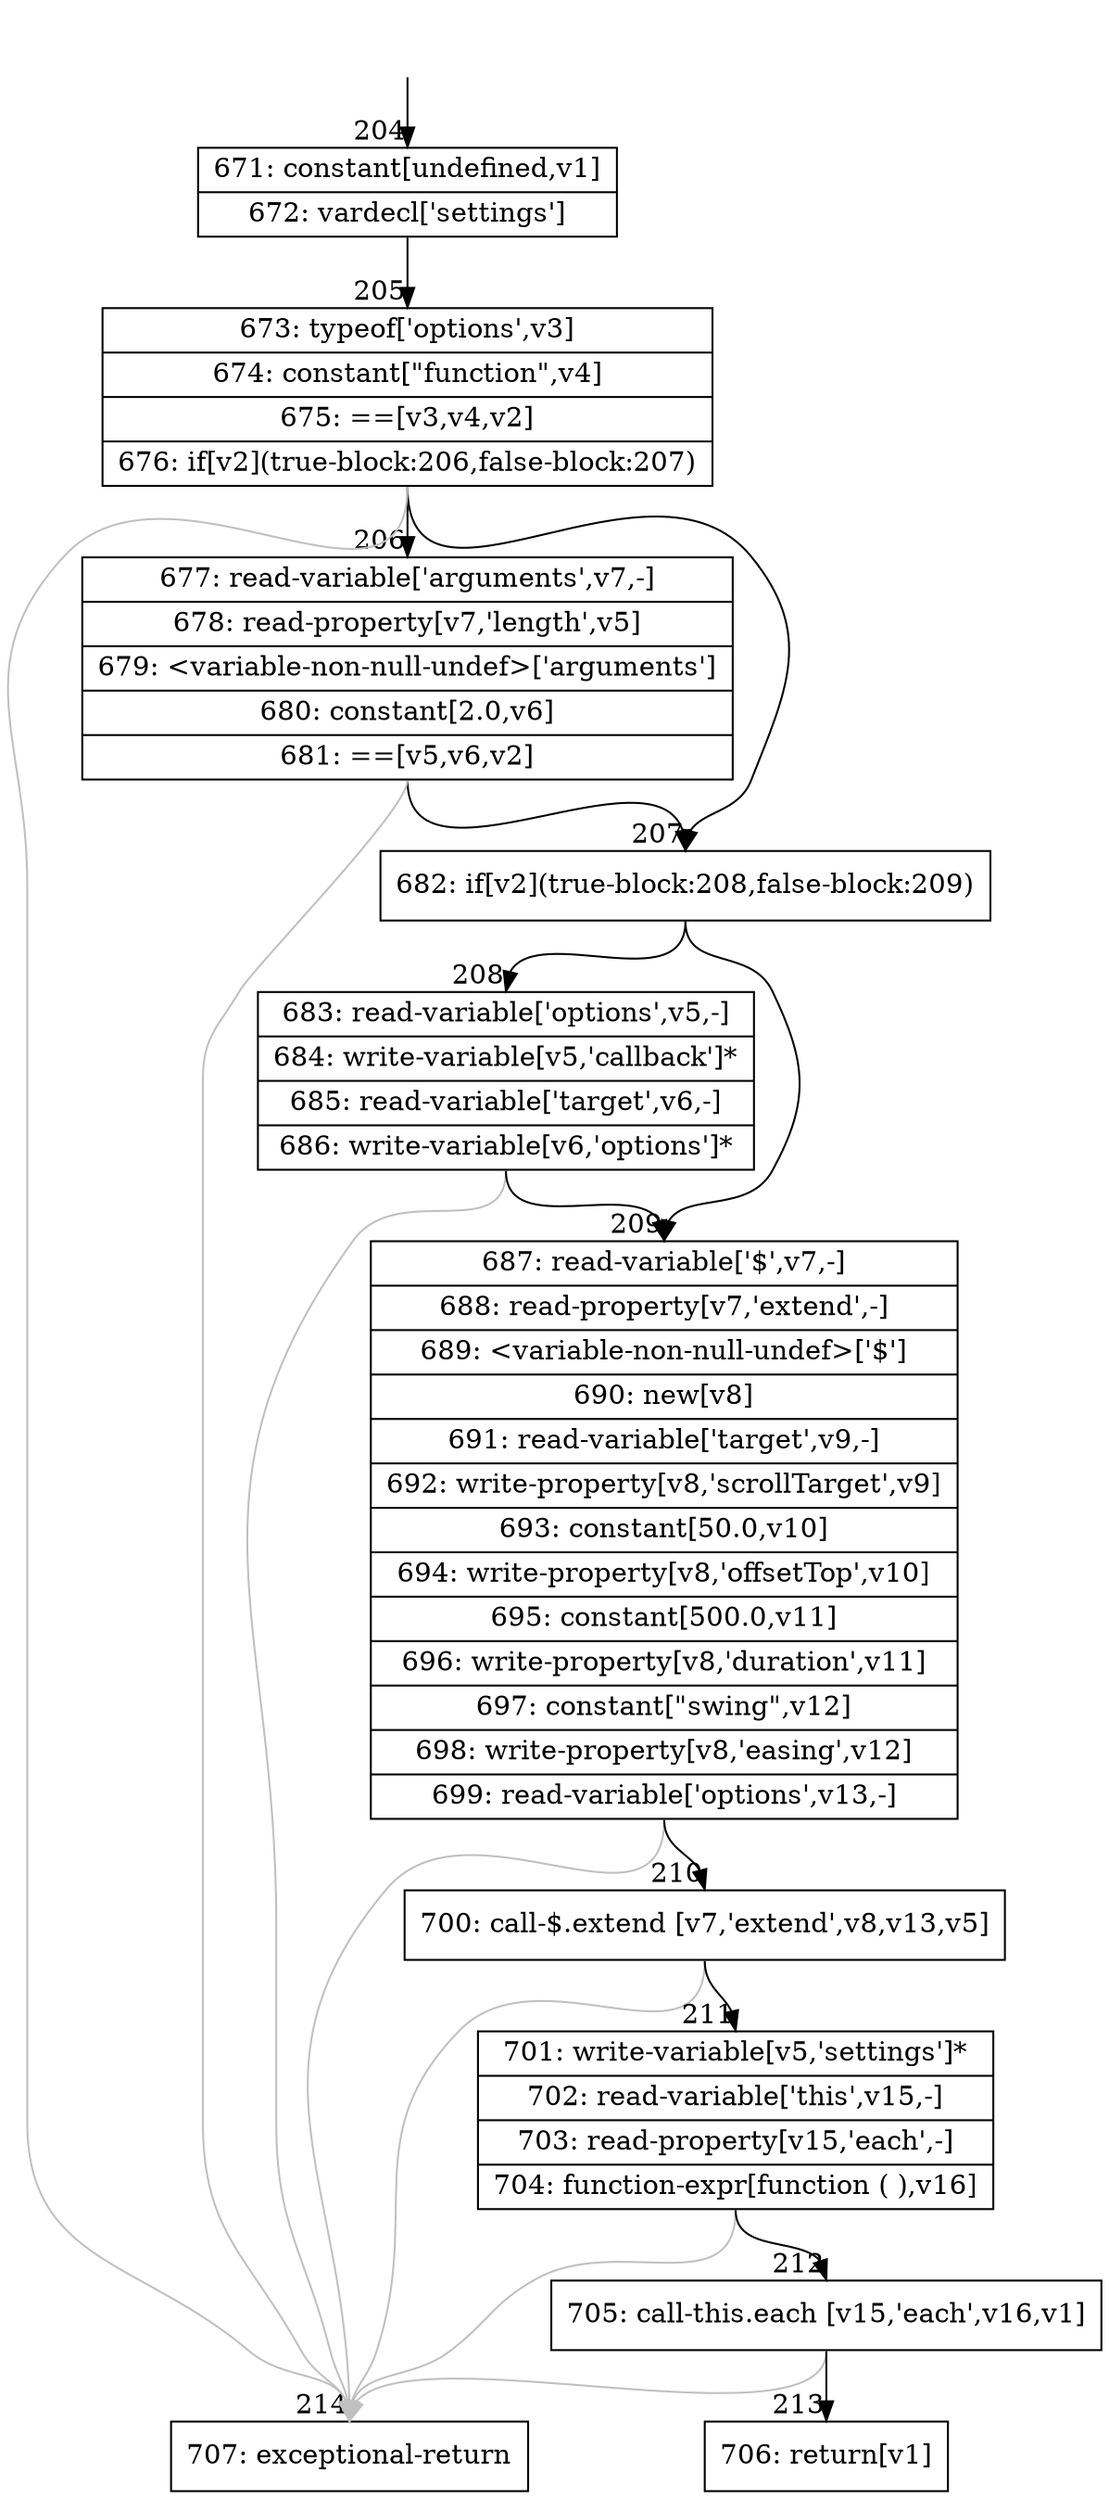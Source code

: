 digraph {
rankdir="TD"
BB_entry18[shape=none,label=""];
BB_entry18 -> BB204 [tailport=s, headport=n, headlabel="    204"]
BB204 [shape=record label="{671: constant[undefined,v1]|672: vardecl['settings']}" ] 
BB204 -> BB205 [tailport=s, headport=n, headlabel="      205"]
BB205 [shape=record label="{673: typeof['options',v3]|674: constant[\"function\",v4]|675: ==[v3,v4,v2]|676: if[v2](true-block:206,false-block:207)}" ] 
BB205 -> BB207 [tailport=s, headport=n, headlabel="      207"]
BB205 -> BB206 [tailport=s, headport=n, headlabel="      206"]
BB205 -> BB214 [tailport=s, headport=n, color=gray, headlabel="      214"]
BB206 [shape=record label="{677: read-variable['arguments',v7,-]|678: read-property[v7,'length',v5]|679: \<variable-non-null-undef\>['arguments']|680: constant[2.0,v6]|681: ==[v5,v6,v2]}" ] 
BB206 -> BB207 [tailport=s, headport=n]
BB206 -> BB214 [tailport=s, headport=n, color=gray]
BB207 [shape=record label="{682: if[v2](true-block:208,false-block:209)}" ] 
BB207 -> BB208 [tailport=s, headport=n, headlabel="      208"]
BB207 -> BB209 [tailport=s, headport=n, headlabel="      209"]
BB208 [shape=record label="{683: read-variable['options',v5,-]|684: write-variable[v5,'callback']*|685: read-variable['target',v6,-]|686: write-variable[v6,'options']*}" ] 
BB208 -> BB209 [tailport=s, headport=n]
BB208 -> BB214 [tailport=s, headport=n, color=gray]
BB209 [shape=record label="{687: read-variable['$',v7,-]|688: read-property[v7,'extend',-]|689: \<variable-non-null-undef\>['$']|690: new[v8]|691: read-variable['target',v9,-]|692: write-property[v8,'scrollTarget',v9]|693: constant[50.0,v10]|694: write-property[v8,'offsetTop',v10]|695: constant[500.0,v11]|696: write-property[v8,'duration',v11]|697: constant[\"swing\",v12]|698: write-property[v8,'easing',v12]|699: read-variable['options',v13,-]}" ] 
BB209 -> BB210 [tailport=s, headport=n, headlabel="      210"]
BB209 -> BB214 [tailport=s, headport=n, color=gray]
BB210 [shape=record label="{700: call-$.extend [v7,'extend',v8,v13,v5]}" ] 
BB210 -> BB211 [tailport=s, headport=n, headlabel="      211"]
BB210 -> BB214 [tailport=s, headport=n, color=gray]
BB211 [shape=record label="{701: write-variable[v5,'settings']*|702: read-variable['this',v15,-]|703: read-property[v15,'each',-]|704: function-expr[function ( ),v16]}" ] 
BB211 -> BB212 [tailport=s, headport=n, headlabel="      212"]
BB211 -> BB214 [tailport=s, headport=n, color=gray]
BB212 [shape=record label="{705: call-this.each [v15,'each',v16,v1]}" ] 
BB212 -> BB213 [tailport=s, headport=n, headlabel="      213"]
BB212 -> BB214 [tailport=s, headport=n, color=gray]
BB213 [shape=record label="{706: return[v1]}" ] 
BB214 [shape=record label="{707: exceptional-return}" ] 
//#$~ 179
}

